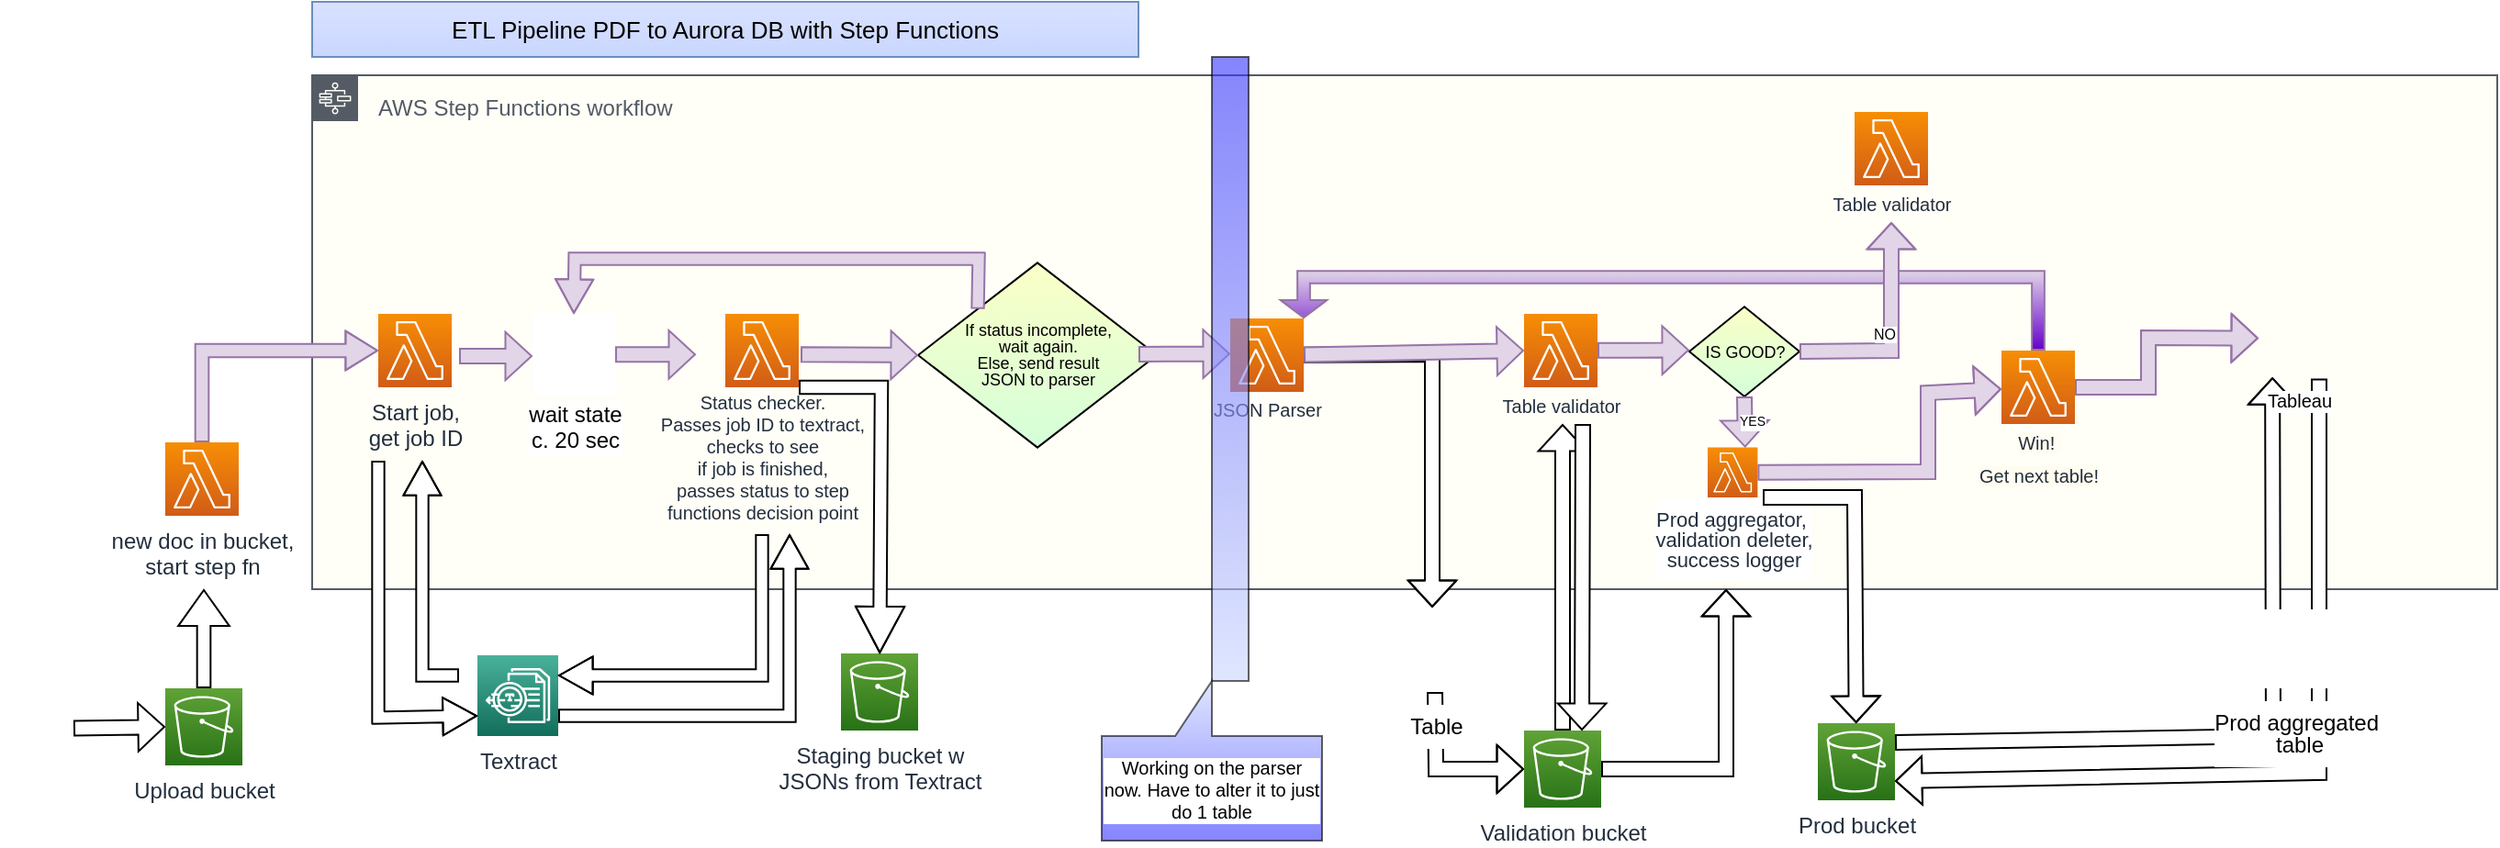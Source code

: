 <mxfile version="20.8.23" type="github">
  <diagram name="Page-1" id="TptWw6vDW5uZPmBL174k">
    <mxGraphModel dx="2647" dy="1756" grid="1" gridSize="10" guides="1" tooltips="1" connect="1" arrows="1" fold="1" page="1" pageScale="1" pageWidth="1100" pageHeight="850" math="0" shadow="0">
      <root>
        <mxCell id="0" />
        <mxCell id="1" parent="0" />
        <mxCell id="qApgE1zXyVd_ZcpVIJfP-34" value="" style="shape=flexArrow;endArrow=classic;html=1;rounded=0;endWidth=17.333;endSize=4.42;width=8;fillColor=#FFFFFF;entryX=0;entryY=0.5;entryDx=0;entryDy=0;entryPerimeter=0;exitX=0.5;exitY=1;exitDx=0;exitDy=0;" edge="1" parent="1" source="qApgE1zXyVd_ZcpVIJfP-31" target="qApgE1zXyVd_ZcpVIJfP-33">
          <mxGeometry width="50" height="50" relative="1" as="geometry">
            <mxPoint x="-370" y="420" as="sourcePoint" />
            <mxPoint x="-290" y="420" as="targetPoint" />
            <Array as="points">
              <mxPoint x="-278" y="408" />
            </Array>
          </mxGeometry>
        </mxCell>
        <mxCell id="N4o3uleHCLSNGaTehgyP-4" value="AWS Step Functions workflow" style="sketch=0;outlineConnect=0;gradientColor=none;html=1;whiteSpace=wrap;fontSize=12;fontStyle=0;shape=mxgraph.aws4.group;grIcon=mxgraph.aws4.group_aws_step_functions_workflow;strokeColor=#545B64;fillColor=#FFFEF7;verticalAlign=top;align=left;spacingLeft=30;fontColor=#545B64;dashed=0;gradientDirection=east;spacing=6;" parent="1" vertex="1">
          <mxGeometry x="-890" y="30" width="1190" height="280" as="geometry" />
        </mxCell>
        <mxCell id="N4o3uleHCLSNGaTehgyP-1" value="" style="shape=image;html=1;verticalAlign=top;verticalLabelPosition=bottom;labelBackgroundColor=#ffffff;imageAspect=0;aspect=fixed;image=https://cdn1.iconfinder.com/data/icons/bootstrap-vol-3/16/filetype-pdf-128.png;imageBackground=#FFFFFF;" parent="1" vertex="1">
          <mxGeometry x="-1060" y="366" width="40" height="40" as="geometry" />
        </mxCell>
        <mxCell id="N4o3uleHCLSNGaTehgyP-2" value="Upload bucket" style="sketch=0;points=[[0,0,0],[0.25,0,0],[0.5,0,0],[0.75,0,0],[1,0,0],[0,1,0],[0.25,1,0],[0.5,1,0],[0.75,1,0],[1,1,0],[0,0.25,0],[0,0.5,0],[0,0.75,0],[1,0.25,0],[1,0.5,0],[1,0.75,0]];outlineConnect=0;fontColor=#232F3E;gradientColor=#60A337;gradientDirection=north;fillColor=#277116;strokeColor=#ffffff;dashed=0;verticalLabelPosition=bottom;verticalAlign=top;align=center;html=1;fontSize=12;fontStyle=0;aspect=fixed;shape=mxgraph.aws4.resourceIcon;resIcon=mxgraph.aws4.s3;" parent="1" vertex="1">
          <mxGeometry x="-970" y="364" width="42" height="42" as="geometry" />
        </mxCell>
        <mxCell id="N4o3uleHCLSNGaTehgyP-3" value="new doc in bucket, &lt;br&gt;start step fn" style="sketch=0;points=[[0,0,0],[0.25,0,0],[0.5,0,0],[0.75,0,0],[1,0,0],[0,1,0],[0.25,1,0],[0.5,1,0],[0.75,1,0],[1,1,0],[0,0.25,0],[0,0.5,0],[0,0.75,0],[1,0.25,0],[1,0.5,0],[1,0.75,0]];outlineConnect=0;fontColor=#232F3E;gradientColor=#F78E04;gradientDirection=north;fillColor=#D05C17;strokeColor=#ffffff;dashed=0;verticalLabelPosition=bottom;verticalAlign=top;align=center;html=1;fontSize=12;fontStyle=0;aspect=fixed;shape=mxgraph.aws4.resourceIcon;resIcon=mxgraph.aws4.lambda;" parent="1" vertex="1">
          <mxGeometry x="-970" y="230" width="40" height="40" as="geometry" />
        </mxCell>
        <mxCell id="N4o3uleHCLSNGaTehgyP-5" value="Start job, &lt;br&gt;get job ID" style="sketch=0;points=[[0,0,0],[0.25,0,0],[0.5,0,0],[0.75,0,0],[1,0,0],[0,1,0],[0.25,1,0],[0.5,1,0],[0.75,1,0],[1,1,0],[0,0.25,0],[0,0.5,0],[0,0.75,0],[1,0.25,0],[1,0.5,0],[1,0.75,0]];outlineConnect=0;fontColor=#232F3E;gradientColor=#F78E04;gradientDirection=north;fillColor=#D05C17;strokeColor=#ffffff;dashed=0;verticalLabelPosition=bottom;verticalAlign=top;align=center;html=1;fontSize=12;fontStyle=0;aspect=fixed;shape=mxgraph.aws4.resourceIcon;resIcon=mxgraph.aws4.lambda;" parent="1" vertex="1">
          <mxGeometry x="-854" y="160" width="40" height="40" as="geometry" />
        </mxCell>
        <mxCell id="N4o3uleHCLSNGaTehgyP-6" value="Textract" style="sketch=0;points=[[0,0,0],[0.25,0,0],[0.5,0,0],[0.75,0,0],[1,0,0],[0,1,0],[0.25,1,0],[0.5,1,0],[0.75,1,0],[1,1,0],[0,0.25,0],[0,0.5,0],[0,0.75,0],[1,0.25,0],[1,0.5,0],[1,0.75,0]];outlineConnect=0;fontColor=#232F3E;gradientColor=#4AB29A;gradientDirection=north;fillColor=#116D5B;strokeColor=#ffffff;dashed=0;verticalLabelPosition=bottom;verticalAlign=top;align=center;html=1;fontSize=12;fontStyle=0;aspect=fixed;shape=mxgraph.aws4.resourceIcon;resIcon=mxgraph.aws4.textract;" parent="1" vertex="1">
          <mxGeometry x="-800" y="346" width="44" height="44" as="geometry" />
        </mxCell>
        <mxCell id="N4o3uleHCLSNGaTehgyP-8" value="" style="shape=flexArrow;endArrow=classic;html=1;rounded=0;width=7.333;endSize=6.186;exitX=0.5;exitY=0;exitDx=0;exitDy=0;exitPerimeter=0;endWidth=19.524;fillColor=#FFFFFF;" parent="1" source="N4o3uleHCLSNGaTehgyP-2" edge="1">
          <mxGeometry width="50" height="50" relative="1" as="geometry">
            <mxPoint x="-870" y="340" as="sourcePoint" />
            <mxPoint x="-949" y="310" as="targetPoint" />
          </mxGeometry>
        </mxCell>
        <mxCell id="N4o3uleHCLSNGaTehgyP-9" value="" style="shape=flexArrow;endArrow=classic;html=1;rounded=0;entryX=0;entryY=0.5;entryDx=0;entryDy=0;entryPerimeter=0;width=7.333;endSize=5.433;endWidth=13.111;fillColor=#e1d5e7;exitX=0.5;exitY=0;exitDx=0;exitDy=0;exitPerimeter=0;strokeColor=#9673a6;" parent="1" target="N4o3uleHCLSNGaTehgyP-5" edge="1" source="N4o3uleHCLSNGaTehgyP-3">
          <mxGeometry width="50" height="50" relative="1" as="geometry">
            <mxPoint x="-900" y="180" as="sourcePoint" />
            <mxPoint x="-910" y="230" as="targetPoint" />
            <Array as="points">
              <mxPoint x="-950" y="180" />
            </Array>
          </mxGeometry>
        </mxCell>
        <mxCell id="N4o3uleHCLSNGaTehgyP-12" value="Status checker.&lt;br&gt;Passes job ID to textract, &lt;br&gt;checks to see &lt;br&gt;if job is finished, &lt;br&gt;passes status to step &lt;br&gt;functions decision point" style="sketch=0;points=[[0,0,0],[0.25,0,0],[0.5,0,0],[0.75,0,0],[1,0,0],[0,1,0],[0.25,1,0],[0.5,1,0],[0.75,1,0],[1,1,0],[0,0.25,0],[0,0.5,0],[0,0.75,0],[1,0.25,0],[1,0.5,0],[1,0.75,0]];outlineConnect=0;fontColor=#232F3E;gradientColor=#F78E04;gradientDirection=north;fillColor=#D05C17;strokeColor=#ffffff;dashed=0;verticalLabelPosition=bottom;verticalAlign=top;align=center;fontSize=10;fontStyle=0;aspect=fixed;shape=mxgraph.aws4.resourceIcon;resIcon=mxgraph.aws4.lambda;html=1;spacing=-2;" parent="1" vertex="1">
          <mxGeometry x="-665" y="160" width="40" height="40" as="geometry" />
        </mxCell>
        <mxCell id="N4o3uleHCLSNGaTehgyP-13" value="wait state &lt;br&gt;c. 20 sec" style="shape=image;html=1;verticalAlign=top;verticalLabelPosition=bottom;labelBackgroundColor=#ffffff;imageAspect=0;aspect=fixed;image=https://cdn3.iconfinder.com/data/icons/webdesigncreative/free_icons_128x128_png/Wall-clock.png;imageBackground=#FFFFFF;spacing=-2;" parent="1" vertex="1">
          <mxGeometry x="-770" y="160" width="45" height="45" as="geometry" />
        </mxCell>
        <mxCell id="N4o3uleHCLSNGaTehgyP-15" value="" style="shape=flexArrow;endArrow=classic;html=1;rounded=0;entryX=0;entryY=0.5;entryDx=0;entryDy=0;entryPerimeter=0;endWidth=17.333;endSize=4.42;width=8;fillColor=#FFFFFF;" parent="1" source="N4o3uleHCLSNGaTehgyP-1" target="N4o3uleHCLSNGaTehgyP-2" edge="1">
          <mxGeometry width="50" height="50" relative="1" as="geometry">
            <mxPoint x="-757" y="356" as="sourcePoint" />
            <mxPoint x="-670" y="356" as="targetPoint" />
          </mxGeometry>
        </mxCell>
        <mxCell id="N4o3uleHCLSNGaTehgyP-17" value="" style="shape=flexArrow;endArrow=classic;html=1;rounded=0;endWidth=17.333;endSize=4.42;width=8;fillColor=#e1d5e7;strokeColor=#9673a6;" parent="1" edge="1">
          <mxGeometry width="50" height="50" relative="1" as="geometry">
            <mxPoint x="-810" y="183" as="sourcePoint" />
            <mxPoint x="-770" y="183" as="targetPoint" />
          </mxGeometry>
        </mxCell>
        <mxCell id="N4o3uleHCLSNGaTehgyP-19" value="" style="shape=flexArrow;endArrow=classic;html=1;rounded=0;entryX=1;entryY=0.25;entryDx=0;entryDy=0;entryPerimeter=0;endWidth=12.889;endSize=5.773;width=6.667;fillColor=#FFFFFF;" parent="1" target="N4o3uleHCLSNGaTehgyP-6" edge="1">
          <mxGeometry width="50" height="50" relative="1" as="geometry">
            <mxPoint x="-645" y="280" as="sourcePoint" />
            <mxPoint x="-666" y="364" as="targetPoint" />
            <Array as="points">
              <mxPoint x="-645" y="357" />
            </Array>
          </mxGeometry>
        </mxCell>
        <mxCell id="N4o3uleHCLSNGaTehgyP-21" value="" style="shape=flexArrow;endArrow=classic;html=1;rounded=0;endWidth=17.333;endSize=4.42;width=8;fillColor=#e1d5e7;strokeColor=#9673a6;" parent="1" edge="1">
          <mxGeometry width="50" height="50" relative="1" as="geometry">
            <mxPoint x="-725" y="182.17" as="sourcePoint" />
            <mxPoint x="-681" y="182.17" as="targetPoint" />
          </mxGeometry>
        </mxCell>
        <mxCell id="N4o3uleHCLSNGaTehgyP-22" value="&lt;p style=&quot;line-height: 100%; font-size: 9px;&quot;&gt;&lt;font style=&quot;font-size: 9px;&quot;&gt;If status incomplete, &lt;br&gt;wait again.&lt;br&gt;Else, send result &lt;br&gt;JSON to parser&lt;br&gt;&lt;/font&gt;&lt;/p&gt;" style="shape=rhombus;html=1;dashed=0;whitespace=wrap;perimeter=rhombusPerimeter;gradientColor=#D4FFD9;fillColor=#FBFFC7;" parent="1" vertex="1">
          <mxGeometry x="-560" y="132.18" width="130" height="100.63" as="geometry" />
        </mxCell>
        <mxCell id="N4o3uleHCLSNGaTehgyP-23" value="" style="shape=flexArrow;endArrow=classic;html=1;rounded=0;endWidth=17.333;endSize=4.42;width=8;entryX=0;entryY=0.5;entryDx=0;entryDy=0;fillColor=#e1d5e7;strokeColor=#9673a6;" parent="1" target="N4o3uleHCLSNGaTehgyP-22" edge="1">
          <mxGeometry width="50" height="50" relative="1" as="geometry">
            <mxPoint x="-624" y="182.17" as="sourcePoint" />
            <mxPoint x="-590" y="182" as="targetPoint" />
          </mxGeometry>
        </mxCell>
        <mxCell id="N4o3uleHCLSNGaTehgyP-24" value="" style="shape=flexArrow;endArrow=classic;html=1;rounded=0;endWidth=12.889;endSize=5.773;width=6.667;fillColor=#FFFFFF;exitX=1;exitY=0.75;exitDx=0;exitDy=0;exitPerimeter=0;" parent="1" source="N4o3uleHCLSNGaTehgyP-6" edge="1">
          <mxGeometry width="50" height="50" relative="1" as="geometry">
            <mxPoint x="-569" y="338" as="sourcePoint" />
            <mxPoint x="-630" y="280" as="targetPoint" />
            <Array as="points">
              <mxPoint x="-630" y="379" />
            </Array>
          </mxGeometry>
        </mxCell>
        <mxCell id="N4o3uleHCLSNGaTehgyP-25" value="" style="shape=flexArrow;endArrow=classic;html=1;rounded=0;endWidth=12.889;endSize=5.773;width=6.667;fillColor=#e1d5e7;exitX=0;exitY=0;exitDx=0;exitDy=0;entryX=0.5;entryY=0;entryDx=0;entryDy=0;strokeColor=#9673a6;" parent="1" source="N4o3uleHCLSNGaTehgyP-22" target="N4o3uleHCLSNGaTehgyP-13" edge="1">
          <mxGeometry width="50" height="50" relative="1" as="geometry">
            <mxPoint x="-746" y="389" as="sourcePoint" />
            <mxPoint x="-620" y="290" as="targetPoint" />
            <Array as="points">
              <mxPoint x="-527" y="130" />
              <mxPoint x="-747" y="130" />
            </Array>
          </mxGeometry>
        </mxCell>
        <mxCell id="qApgE1zXyVd_ZcpVIJfP-2" value="&lt;p style=&quot;line-height: 80%;&quot;&gt;&lt;span style=&quot;font-size: 10px;&quot;&gt;JSON Parser&lt;/span&gt;&lt;/p&gt;" style="sketch=0;points=[[0,0,0],[0.25,0,0],[0.5,0,0],[0.75,0,0],[1,0,0],[0,1,0],[0.25,1,0],[0.5,1,0],[0.75,1,0],[1,1,0],[0,0.25,0],[0,0.5,0],[0,0.75,0],[1,0.25,0],[1,0.5,0],[1,0.75,0]];outlineConnect=0;fontColor=#232F3E;gradientColor=#F78E04;gradientDirection=north;fillColor=#D05C17;strokeColor=#ffffff;dashed=0;verticalLabelPosition=bottom;verticalAlign=top;align=center;html=1;fontSize=12;fontStyle=0;aspect=fixed;shape=mxgraph.aws4.resourceIcon;resIcon=mxgraph.aws4.lambda;spacing=-11;" vertex="1" parent="1">
          <mxGeometry x="-390" y="162.49" width="40" height="40" as="geometry" />
        </mxCell>
        <mxCell id="qApgE1zXyVd_ZcpVIJfP-5" value="Staging bucket w&lt;br&gt;JSONs from Textract" style="sketch=0;points=[[0,0,0],[0.25,0,0],[0.5,0,0],[0.75,0,0],[1,0,0],[0,1,0],[0.25,1,0],[0.5,1,0],[0.75,1,0],[1,1,0],[0,0.25,0],[0,0.5,0],[0,0.75,0],[1,0.25,0],[1,0.5,0],[1,0.75,0]];outlineConnect=0;fontColor=#232F3E;gradientColor=#60A337;gradientDirection=north;fillColor=#277116;strokeColor=#ffffff;dashed=0;verticalLabelPosition=bottom;verticalAlign=top;align=center;html=1;fontSize=12;fontStyle=0;aspect=fixed;shape=mxgraph.aws4.resourceIcon;resIcon=mxgraph.aws4.s3;" vertex="1" parent="1">
          <mxGeometry x="-602" y="345" width="42" height="42" as="geometry" />
        </mxCell>
        <mxCell id="qApgE1zXyVd_ZcpVIJfP-10" value="" style="shape=flexArrow;endArrow=classic;html=1;rounded=0;endWidth=17.333;endSize=4.42;width=8;fillColor=#FFFFFF;" edge="1" parent="1" source="qApgE1zXyVd_ZcpVIJfP-2">
          <mxGeometry width="50" height="50" relative="1" as="geometry">
            <mxPoint x="-260" y="180" as="sourcePoint" />
            <mxPoint x="-280" y="320" as="targetPoint" />
            <Array as="points">
              <mxPoint x="-280" y="182" />
            </Array>
          </mxGeometry>
        </mxCell>
        <mxCell id="qApgE1zXyVd_ZcpVIJfP-13" value="" style="shape=flexArrow;endArrow=classic;html=1;rounded=0;entryX=0;entryY=0.75;entryDx=0;entryDy=0;entryPerimeter=0;endWidth=12.889;endSize=5.773;width=6.667;fillColor=#FFFFFF;" edge="1" parent="1" target="N4o3uleHCLSNGaTehgyP-6">
          <mxGeometry width="50" height="50" relative="1" as="geometry">
            <mxPoint x="-854" y="240" as="sourcePoint" />
            <mxPoint x="-722.5" y="317" as="targetPoint" />
            <Array as="points">
              <mxPoint x="-854" y="380" />
            </Array>
          </mxGeometry>
        </mxCell>
        <mxCell id="qApgE1zXyVd_ZcpVIJfP-14" value="" style="shape=flexArrow;endArrow=classic;html=1;rounded=0;endWidth=12.889;endSize=5.773;width=6.667;fillColor=#FFFFFF;" edge="1" parent="1">
          <mxGeometry width="50" height="50" relative="1" as="geometry">
            <mxPoint x="-810" y="357" as="sourcePoint" />
            <mxPoint x="-830" y="240" as="targetPoint" />
            <Array as="points">
              <mxPoint x="-830" y="357" />
            </Array>
          </mxGeometry>
        </mxCell>
        <mxCell id="qApgE1zXyVd_ZcpVIJfP-15" value="&lt;font style=&quot;font-size: 13px;&quot;&gt;ETL Pipeline PDF to Aurora DB with Step Functions&lt;/font&gt;" style="rounded=0;whiteSpace=wrap;html=1;fontSize=10;fillColor=#D9E2FF;gradientDirection=south;fontFamily=Helvetica;strokeColor=#6c8ebf;align=center;gradientColor=#C9D6FF;" vertex="1" parent="1">
          <mxGeometry x="-890" y="-10" width="450" height="30" as="geometry" />
        </mxCell>
        <mxCell id="qApgE1zXyVd_ZcpVIJfP-16" value="" style="shape=flexArrow;endArrow=classic;html=1;rounded=0;fontFamily=Helvetica;fontSize=13;fillColor=#FFFFFF;exitX=1;exitY=1;exitDx=0;exitDy=0;exitPerimeter=0;endWidth=18.4;endSize=8.008;width=7.2;" edge="1" parent="1" source="N4o3uleHCLSNGaTehgyP-12" target="qApgE1zXyVd_ZcpVIJfP-5">
          <mxGeometry width="50" height="50" relative="1" as="geometry">
            <mxPoint x="-450" y="282.81" as="sourcePoint" />
            <mxPoint x="-400" y="232.81" as="targetPoint" />
            <Array as="points">
              <mxPoint x="-580" y="200" />
            </Array>
          </mxGeometry>
        </mxCell>
        <mxCell id="qApgE1zXyVd_ZcpVIJfP-17" value="" style="shape=flexArrow;endArrow=classic;html=1;rounded=0;endWidth=17.333;endSize=4.42;width=8;fillColor=#e1d5e7;strokeColor=#9673a6;" edge="1" parent="1">
          <mxGeometry width="50" height="50" relative="1" as="geometry">
            <mxPoint x="-440" y="181.96" as="sourcePoint" />
            <mxPoint x="-390" y="181.79" as="targetPoint" />
          </mxGeometry>
        </mxCell>
        <mxCell id="qApgE1zXyVd_ZcpVIJfP-31" value="&lt;p style=&quot;line-height: 0%;&quot;&gt;Table&lt;/p&gt;" style="shape=image;html=1;verticalAlign=top;verticalLabelPosition=bottom;labelBackgroundColor=#ffffff;imageAspect=0;aspect=fixed;image=https://cdn1.iconfinder.com/data/icons/bootstrap-vol-3/16/filetype-csv-128.png;fontFamily=Helvetica;fontSize=12;fillColor=#D9E2FF;gradientColor=#C9D6FF;gradientDirection=south;" vertex="1" parent="1">
          <mxGeometry x="-300" y="323" width="43" height="43" as="geometry" />
        </mxCell>
        <mxCell id="qApgE1zXyVd_ZcpVIJfP-32" value="" style="shape=flexArrow;endArrow=classic;html=1;rounded=0;endWidth=17.333;endSize=4.42;width=8;fillColor=#e1d5e7;entryX=0;entryY=0.5;entryDx=0;entryDy=0;entryPerimeter=0;strokeColor=#9673a6;" edge="1" parent="1" target="qApgE1zXyVd_ZcpVIJfP-35">
          <mxGeometry width="50" height="50" relative="1" as="geometry">
            <mxPoint x="-350" y="182.2" as="sourcePoint" />
            <mxPoint x="-240" y="182" as="targetPoint" />
          </mxGeometry>
        </mxCell>
        <mxCell id="qApgE1zXyVd_ZcpVIJfP-33" value="Validation bucket" style="sketch=0;points=[[0,0,0],[0.25,0,0],[0.5,0,0],[0.75,0,0],[1,0,0],[0,1,0],[0.25,1,0],[0.5,1,0],[0.75,1,0],[1,1,0],[0,0.25,0],[0,0.5,0],[0,0.75,0],[1,0.25,0],[1,0.5,0],[1,0.75,0]];outlineConnect=0;fontColor=#232F3E;gradientColor=#60A337;gradientDirection=north;fillColor=#277116;strokeColor=#ffffff;dashed=0;verticalLabelPosition=bottom;verticalAlign=top;align=center;html=1;fontSize=12;fontStyle=0;aspect=fixed;shape=mxgraph.aws4.resourceIcon;resIcon=mxgraph.aws4.s3;" vertex="1" parent="1">
          <mxGeometry x="-230" y="387" width="42" height="42" as="geometry" />
        </mxCell>
        <mxCell id="qApgE1zXyVd_ZcpVIJfP-35" value="&lt;p style=&quot;line-height: 80%;&quot;&gt;&lt;span style=&quot;font-size: 10px;&quot;&gt;Table validator&lt;/span&gt;&lt;/p&gt;" style="sketch=0;points=[[0,0,0],[0.25,0,0],[0.5,0,0],[0.75,0,0],[1,0,0],[0,1,0],[0.25,1,0],[0.5,1,0],[0.75,1,0],[1,1,0],[0,0.25,0],[0,0.5,0],[0,0.75,0],[1,0.25,0],[1,0.5,0],[1,0.75,0]];outlineConnect=0;fontColor=#232F3E;gradientColor=#F78E04;gradientDirection=north;fillColor=#D05C17;strokeColor=#ffffff;dashed=0;verticalLabelPosition=bottom;verticalAlign=top;align=center;html=1;fontSize=12;fontStyle=0;aspect=fixed;shape=mxgraph.aws4.resourceIcon;resIcon=mxgraph.aws4.lambda;spacing=-11;" vertex="1" parent="1">
          <mxGeometry x="-230" y="160" width="40" height="40" as="geometry" />
        </mxCell>
        <mxCell id="qApgE1zXyVd_ZcpVIJfP-36" value="" style="shape=flexArrow;endArrow=classic;html=1;rounded=0;endWidth=17.333;endSize=4.42;width=8;fillColor=#FFFFFF;exitX=0.5;exitY=0;exitDx=0;exitDy=0;exitPerimeter=0;" edge="1" parent="1" source="qApgE1zXyVd_ZcpVIJfP-33">
          <mxGeometry width="50" height="50" relative="1" as="geometry">
            <mxPoint x="-130" y="360" as="sourcePoint" />
            <mxPoint x="-209" y="220" as="targetPoint" />
          </mxGeometry>
        </mxCell>
        <mxCell id="qApgE1zXyVd_ZcpVIJfP-37" value="&lt;p style=&quot;line-height: 100%; font-size: 9px;&quot;&gt;&lt;font style=&quot;font-size: 9px;&quot;&gt;IS GOOD?&lt;/font&gt;&lt;/p&gt;" style="shape=rhombus;html=1;dashed=0;whitespace=wrap;perimeter=rhombusPerimeter;gradientColor=#D4FFD9;fillColor=#FBFFC7;" vertex="1" parent="1">
          <mxGeometry x="-140" y="156.09" width="60" height="48.91" as="geometry" />
        </mxCell>
        <mxCell id="qApgE1zXyVd_ZcpVIJfP-38" value="" style="shape=flexArrow;endArrow=classic;html=1;rounded=0;endWidth=17.333;endSize=4.42;width=8;fillColor=#e1d5e7;strokeColor=#9673a6;" edge="1" parent="1">
          <mxGeometry width="50" height="50" relative="1" as="geometry">
            <mxPoint x="-190" y="179.88" as="sourcePoint" />
            <mxPoint x="-140" y="179.71" as="targetPoint" />
          </mxGeometry>
        </mxCell>
        <mxCell id="qApgE1zXyVd_ZcpVIJfP-39" value="Prod bucket" style="sketch=0;points=[[0,0,0],[0.25,0,0],[0.5,0,0],[0.75,0,0],[1,0,0],[0,1,0],[0.25,1,0],[0.5,1,0],[0.75,1,0],[1,1,0],[0,0.25,0],[0,0.5,0],[0,0.75,0],[1,0.25,0],[1,0.5,0],[1,0.75,0]];outlineConnect=0;fontColor=#232F3E;gradientColor=#60A337;gradientDirection=north;fillColor=#277116;strokeColor=#ffffff;dashed=0;verticalLabelPosition=bottom;verticalAlign=top;align=center;html=1;fontSize=12;fontStyle=0;aspect=fixed;shape=mxgraph.aws4.resourceIcon;resIcon=mxgraph.aws4.s3;" vertex="1" parent="1">
          <mxGeometry x="-70" y="383" width="42" height="42" as="geometry" />
        </mxCell>
        <mxCell id="qApgE1zXyVd_ZcpVIJfP-45" value="&lt;p style=&quot;line-height: 80%;&quot;&gt;&lt;span style=&quot;font-size: 10px;&quot;&gt;Table validator&lt;/span&gt;&lt;/p&gt;" style="sketch=0;points=[[0,0,0],[0.25,0,0],[0.5,0,0],[0.75,0,0],[1,0,0],[0,1,0],[0.25,1,0],[0.5,1,0],[0.75,1,0],[1,1,0],[0,0.25,0],[0,0.5,0],[0,0.75,0],[1,0.25,0],[1,0.5,0],[1,0.75,0]];outlineConnect=0;fontColor=#232F3E;gradientColor=#F78E04;gradientDirection=north;fillColor=#D05C17;strokeColor=#ffffff;dashed=0;verticalLabelPosition=bottom;verticalAlign=top;align=center;html=1;fontSize=12;fontStyle=0;aspect=fixed;shape=mxgraph.aws4.resourceIcon;resIcon=mxgraph.aws4.lambda;spacing=-11;" vertex="1" parent="1">
          <mxGeometry x="-50" y="50" width="40" height="40" as="geometry" />
        </mxCell>
        <mxCell id="qApgE1zXyVd_ZcpVIJfP-46" value="" style="shape=flexArrow;endArrow=classic;html=1;rounded=0;endWidth=17.333;endSize=4.42;width=8;fillColor=#FFFFFF;entryX=0.75;entryY=0;entryDx=0;entryDy=0;entryPerimeter=0;" edge="1" parent="1" target="qApgE1zXyVd_ZcpVIJfP-33">
          <mxGeometry width="50" height="50" relative="1" as="geometry">
            <mxPoint x="-198" y="220" as="sourcePoint" />
            <mxPoint x="-170" y="220" as="targetPoint" />
          </mxGeometry>
        </mxCell>
        <mxCell id="qApgE1zXyVd_ZcpVIJfP-48" value="" style="shape=flexArrow;endArrow=classic;html=1;rounded=0;endWidth=17.333;endSize=4.42;width=8;fillColor=#FFFFFF;exitX=1;exitY=0.5;exitDx=0;exitDy=0;exitPerimeter=0;" edge="1" parent="1" source="qApgE1zXyVd_ZcpVIJfP-33">
          <mxGeometry width="50" height="50" relative="1" as="geometry">
            <mxPoint x="-115.79" y="429" as="sourcePoint" />
            <mxPoint x="-120" y="310" as="targetPoint" />
            <Array as="points">
              <mxPoint x="-120" y="408" />
            </Array>
          </mxGeometry>
        </mxCell>
        <mxCell id="qApgE1zXyVd_ZcpVIJfP-43" value="&lt;p style=&quot;line-height: 0%; font-size: 11px;&quot;&gt;&lt;font style=&quot;font-size: 11px;&quot;&gt;Prod aggregator,&amp;nbsp;&lt;/font&gt;&lt;/p&gt;&lt;p style=&quot;line-height: 0%; font-size: 11px;&quot;&gt;&lt;font style=&quot;font-size: 11px;&quot;&gt;validation deleter,&lt;/font&gt;&lt;/p&gt;&lt;p style=&quot;line-height: 0%; font-size: 11px;&quot;&gt;&lt;font style=&quot;font-size: 11px;&quot;&gt;success logger&lt;/font&gt;&lt;/p&gt;" style="sketch=0;points=[[0,0,0],[0.25,0,0],[0.5,0,0],[0.75,0,0],[1,0,0],[0,1,0],[0.25,1,0],[0.5,1,0],[0.75,1,0],[1,1,0],[0,0.25,0],[0,0.5,0],[0,0.75,0],[1,0.25,0],[1,0.5,0],[1,0.75,0]];outlineConnect=0;fontColor=#232F3E;gradientColor=#F78E04;gradientDirection=north;fillColor=#D05C17;strokeColor=#ffffff;dashed=0;verticalLabelPosition=bottom;verticalAlign=top;align=center;html=1;fontSize=12;fontStyle=0;aspect=fixed;shape=mxgraph.aws4.resourceIcon;resIcon=mxgraph.aws4.lambda;spacing=-4;labelBackgroundColor=default;" vertex="1" parent="1">
          <mxGeometry x="-130" y="232.81" width="27.19" height="27.19" as="geometry" />
        </mxCell>
        <mxCell id="qApgE1zXyVd_ZcpVIJfP-53" value="" style="shape=flexArrow;endArrow=classic;html=1;rounded=0;endWidth=17.333;endSize=4.42;width=8;fillColor=#e1d5e7;exitX=0.5;exitY=1;exitDx=0;exitDy=0;entryX=0.75;entryY=0;entryDx=0;entryDy=0;entryPerimeter=0;strokeColor=#9673a6;" edge="1" parent="1" source="qApgE1zXyVd_ZcpVIJfP-37" target="qApgE1zXyVd_ZcpVIJfP-43">
          <mxGeometry width="50" height="50" relative="1" as="geometry">
            <mxPoint x="-60" y="199.88" as="sourcePoint" />
            <mxPoint x="-10" y="199.71" as="targetPoint" />
          </mxGeometry>
        </mxCell>
        <mxCell id="qApgE1zXyVd_ZcpVIJfP-54" value="YES" style="edgeLabel;html=1;align=center;verticalAlign=middle;resizable=0;points=[];fontSize=7;fontFamily=Helvetica;" vertex="1" connectable="0" parent="qApgE1zXyVd_ZcpVIJfP-53">
          <mxGeometry x="-0.011" y="4" relative="1" as="geometry">
            <mxPoint as="offset" />
          </mxGeometry>
        </mxCell>
        <mxCell id="qApgE1zXyVd_ZcpVIJfP-62" value="" style="group" vertex="1" connectable="0" parent="1">
          <mxGeometry x="-460" y="20" width="120" height="427" as="geometry" />
        </mxCell>
        <mxCell id="qApgE1zXyVd_ZcpVIJfP-57" value="" style="rounded=0;whiteSpace=wrap;html=1;labelBackgroundColor=#FFFFFF;fontFamily=Helvetica;fontSize=5;fillColor=#3333FF;gradientColor=#C9D6FF;gradientDirection=south;opacity=60;direction=east;" vertex="1" parent="qApgE1zXyVd_ZcpVIJfP-62">
          <mxGeometry x="60" width="20" height="340" as="geometry" />
        </mxCell>
        <mxCell id="qApgE1zXyVd_ZcpVIJfP-61" value="&lt;font style=&quot;font-size: 10px;&quot;&gt;Working on the parser now. Have to alter it to just do 1 table&lt;/font&gt;" style="shape=callout;whiteSpace=wrap;html=1;perimeter=calloutPerimeter;labelBackgroundColor=#FFFFFF;fontFamily=Helvetica;fontSize=5;fillColor=#3333FF;gradientColor=#C9D6FF;gradientDirection=south;opacity=60;direction=west;" vertex="1" parent="qApgE1zXyVd_ZcpVIJfP-62">
          <mxGeometry y="340" width="120" height="87" as="geometry" />
        </mxCell>
        <mxCell id="qApgE1zXyVd_ZcpVIJfP-65" value="" style="shape=image;html=1;verticalAlign=top;verticalLabelPosition=bottom;labelBackgroundColor=#ffffff;imageAspect=0;aspect=fixed;image=https://cdn2.iconfinder.com/data/icons/halloween-free-1/64/01_halloween-costume-suit-devil-128.png;fontFamily=Helvetica;fontSize=11;fillColor=#3333FF;gradientColor=#C9D6FF;gradientDirection=south;opacity=60;" vertex="1" parent="1">
          <mxGeometry x="-363.91" y="220" width="23.91" height="23.91" as="geometry" />
        </mxCell>
        <mxCell id="qApgE1zXyVd_ZcpVIJfP-66" value="" style="shape=flexArrow;endArrow=classic;html=1;rounded=0;endWidth=17.333;endSize=4.42;width=8;fillColor=#e1d5e7;strokeColor=#9673a6;" edge="1" parent="1" source="qApgE1zXyVd_ZcpVIJfP-43" target="qApgE1zXyVd_ZcpVIJfP-67">
          <mxGeometry width="50" height="50" relative="1" as="geometry">
            <mxPoint x="-50" y="230.17" as="sourcePoint" />
            <mxPoint y="230" as="targetPoint" />
            <Array as="points">
              <mxPoint x="-10" y="246" />
              <mxPoint x="-10" y="203" />
            </Array>
          </mxGeometry>
        </mxCell>
        <mxCell id="qApgE1zXyVd_ZcpVIJfP-67" value="&lt;p style=&quot;line-height: 80%;&quot;&gt;&lt;span style=&quot;font-size: 10px; background-color: rgb(255, 252, 240);&quot;&gt;Win!&amp;nbsp;&lt;/span&gt;&lt;/p&gt;&lt;p style=&quot;line-height: 0%;&quot;&gt;&lt;span style=&quot;font-size: 10px; background-color: rgb(255, 252, 240);&quot;&gt;Get next table!&lt;/span&gt;&lt;/p&gt;" style="sketch=0;points=[[0,0,0],[0.25,0,0],[0.5,0,0],[0.75,0,0],[1,0,0],[0,1,0],[0.25,1,0],[0.5,1,0],[0.75,1,0],[1,1,0],[0,0.25,0],[0,0.5,0],[0,0.75,0],[1,0.25,0],[1,0.5,0],[1,0.75,0]];outlineConnect=0;fontColor=#232F3E;gradientColor=#F78E04;gradientDirection=north;fillColor=#D05C17;strokeColor=#ffffff;dashed=0;verticalLabelPosition=bottom;verticalAlign=top;align=center;html=1;fontSize=12;fontStyle=0;aspect=fixed;shape=mxgraph.aws4.resourceIcon;resIcon=mxgraph.aws4.lambda;spacing=-11;" vertex="1" parent="1">
          <mxGeometry x="30" y="180" width="40" height="40" as="geometry" />
        </mxCell>
        <mxCell id="qApgE1zXyVd_ZcpVIJfP-68" value="" style="shape=flexArrow;endArrow=classic;html=1;rounded=0;endWidth=17.333;endSize=2.829;width=6.857;fillColor=#e1d5e7;strokeColor=#9673a6;exitX=0.5;exitY=0;exitDx=0;exitDy=0;exitPerimeter=0;entryX=1;entryY=0;entryDx=0;entryDy=0;entryPerimeter=0;gradientColor=#6600CC;" edge="1" parent="1" source="qApgE1zXyVd_ZcpVIJfP-67" target="qApgE1zXyVd_ZcpVIJfP-2">
          <mxGeometry width="50" height="50" relative="1" as="geometry">
            <mxPoint x="40" y="211" as="sourcePoint" />
            <mxPoint x="-93" y="256" as="targetPoint" />
            <Array as="points">
              <mxPoint x="50" y="140" />
              <mxPoint x="-80" y="140" />
              <mxPoint x="-350" y="140" />
            </Array>
          </mxGeometry>
        </mxCell>
        <mxCell id="qApgE1zXyVd_ZcpVIJfP-55" value="" style="shape=flexArrow;endArrow=classic;html=1;rounded=0;endWidth=17.333;endSize=4.42;width=8;fillColor=#e1d5e7;exitX=1;exitY=0.5;exitDx=0;exitDy=0;strokeColor=#9673a6;" edge="1" parent="1" source="qApgE1zXyVd_ZcpVIJfP-37">
          <mxGeometry width="50" height="50" relative="1" as="geometry">
            <mxPoint x="-70" y="180" as="sourcePoint" />
            <mxPoint x="-30" y="110" as="targetPoint" />
            <Array as="points">
              <mxPoint x="-30" y="180" />
            </Array>
          </mxGeometry>
        </mxCell>
        <mxCell id="qApgE1zXyVd_ZcpVIJfP-56" value="NO" style="edgeLabel;html=1;align=center;verticalAlign=middle;resizable=0;points=[];fontSize=8;fontFamily=Helvetica;" vertex="1" connectable="0" parent="qApgE1zXyVd_ZcpVIJfP-55">
          <mxGeometry x="-0.011" y="4" relative="1" as="geometry">
            <mxPoint as="offset" />
          </mxGeometry>
        </mxCell>
        <mxCell id="qApgE1zXyVd_ZcpVIJfP-42" value="" style="shape=flexArrow;endArrow=classic;html=1;rounded=0;endWidth=17.333;endSize=4.42;width=8;fillColor=#FFFFFF;textOpacity=80;" edge="1" parent="1" target="qApgE1zXyVd_ZcpVIJfP-39">
          <mxGeometry width="50" height="50" relative="1" as="geometry">
            <mxPoint x="-100" y="260" as="sourcePoint" />
            <mxPoint x="-39.29" y="387" as="targetPoint" />
            <Array as="points">
              <mxPoint x="-50" y="260" />
            </Array>
          </mxGeometry>
        </mxCell>
        <mxCell id="qApgE1zXyVd_ZcpVIJfP-27" value="" style="shape=flexArrow;endArrow=classic;html=1;rounded=0;endWidth=17.333;endSize=4.42;width=8;fillColor=#e1d5e7;exitX=1;exitY=0.5;exitDx=0;exitDy=0;exitPerimeter=0;entryX=0;entryY=0.5;entryDx=0;entryDy=0;strokeColor=#9673a6;" edge="1" parent="1" source="qApgE1zXyVd_ZcpVIJfP-67" target="qApgE1zXyVd_ZcpVIJfP-28">
          <mxGeometry width="50" height="50" relative="1" as="geometry">
            <mxPoint x="128" y="174" as="sourcePoint" />
            <mxPoint x="190" y="171.25" as="targetPoint" />
            <Array as="points">
              <mxPoint x="110" y="200" />
              <mxPoint x="110" y="173" />
            </Array>
          </mxGeometry>
        </mxCell>
        <mxCell id="qApgE1zXyVd_ZcpVIJfP-71" value="" style="shape=flexArrow;endArrow=classic;html=1;rounded=0;endWidth=17.333;endSize=4.42;width=8;fillColor=#FFFFFF;exitX=1;exitY=0.25;exitDx=0;exitDy=0;exitPerimeter=0;entryX=0.172;entryY=0.985;entryDx=0;entryDy=0;entryPerimeter=0;" edge="1" parent="1" source="qApgE1zXyVd_ZcpVIJfP-39" target="qApgE1zXyVd_ZcpVIJfP-28">
          <mxGeometry width="50" height="50" relative="1" as="geometry">
            <mxPoint x="90" y="358" as="sourcePoint" />
            <mxPoint x="158" y="260" as="targetPoint" />
            <Array as="points">
              <mxPoint x="178" y="390" />
            </Array>
          </mxGeometry>
        </mxCell>
        <mxCell id="qApgE1zXyVd_ZcpVIJfP-72" value="" style="shape=flexArrow;endArrow=classic;html=1;rounded=0;endWidth=17.333;endSize=4.42;width=8;fillColor=#FFFFFF;exitX=0.75;exitY=1;exitDx=0;exitDy=0;entryX=1;entryY=0.75;entryDx=0;entryDy=0;entryPerimeter=0;" edge="1" parent="1" source="qApgE1zXyVd_ZcpVIJfP-28" target="qApgE1zXyVd_ZcpVIJfP-39">
          <mxGeometry width="50" height="50" relative="1" as="geometry">
            <mxPoint x="198" y="295.5" as="sourcePoint" />
            <mxPoint x="130" y="393.5" as="targetPoint" />
            <Array as="points">
              <mxPoint x="203" y="410" />
            </Array>
          </mxGeometry>
        </mxCell>
        <mxCell id="qApgE1zXyVd_ZcpVIJfP-28" value="Tableau" style="shape=image;html=1;verticalAlign=top;verticalLabelPosition=bottom;labelBackgroundColor=#ffffff;imageAspect=0;aspect=fixed;image=https://cdn1.iconfinder.com/data/icons/ionicons-fill-vol-2/512/logo-tableau-128.png;fontFamily=Helvetica;fontSize=10;fillColor=#D9E2FF;gradientColor=#C9D6FF;gradientDirection=south;" vertex="1" parent="1">
          <mxGeometry x="170" y="151.25" width="44" height="44" as="geometry" />
        </mxCell>
        <mxCell id="qApgE1zXyVd_ZcpVIJfP-73" value="&lt;p style=&quot;line-height: 0%;&quot;&gt;Prod aggregated&amp;nbsp;&lt;/p&gt;&lt;p style=&quot;line-height: 0%;&quot;&gt;table&lt;/p&gt;" style="shape=image;html=1;verticalAlign=top;verticalLabelPosition=bottom;labelBackgroundColor=#ffffff;imageAspect=0;aspect=fixed;image=https://cdn1.iconfinder.com/data/icons/bootstrap-vol-3/16/filetype-csv-128.png;fontFamily=Helvetica;fontSize=12;fillColor=#D9E2FF;gradientColor=#C9D6FF;gradientDirection=south;imageBackground=default;" vertex="1" parent="1">
          <mxGeometry x="170" y="321" width="43" height="43" as="geometry" />
        </mxCell>
      </root>
    </mxGraphModel>
  </diagram>
</mxfile>
